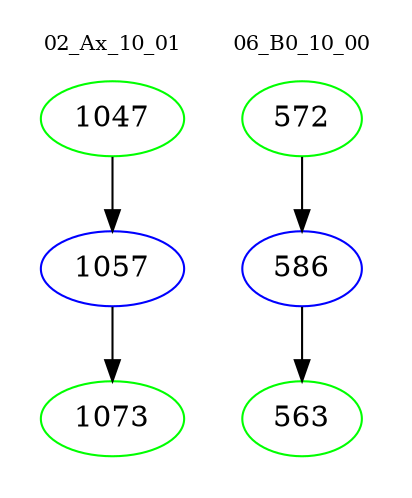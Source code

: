 digraph{
subgraph cluster_0 {
color = white
label = "02_Ax_10_01";
fontsize=10;
T0_1047 [label="1047", color="green"]
T0_1047 -> T0_1057 [color="black"]
T0_1057 [label="1057", color="blue"]
T0_1057 -> T0_1073 [color="black"]
T0_1073 [label="1073", color="green"]
}
subgraph cluster_1 {
color = white
label = "06_B0_10_00";
fontsize=10;
T1_572 [label="572", color="green"]
T1_572 -> T1_586 [color="black"]
T1_586 [label="586", color="blue"]
T1_586 -> T1_563 [color="black"]
T1_563 [label="563", color="green"]
}
}
